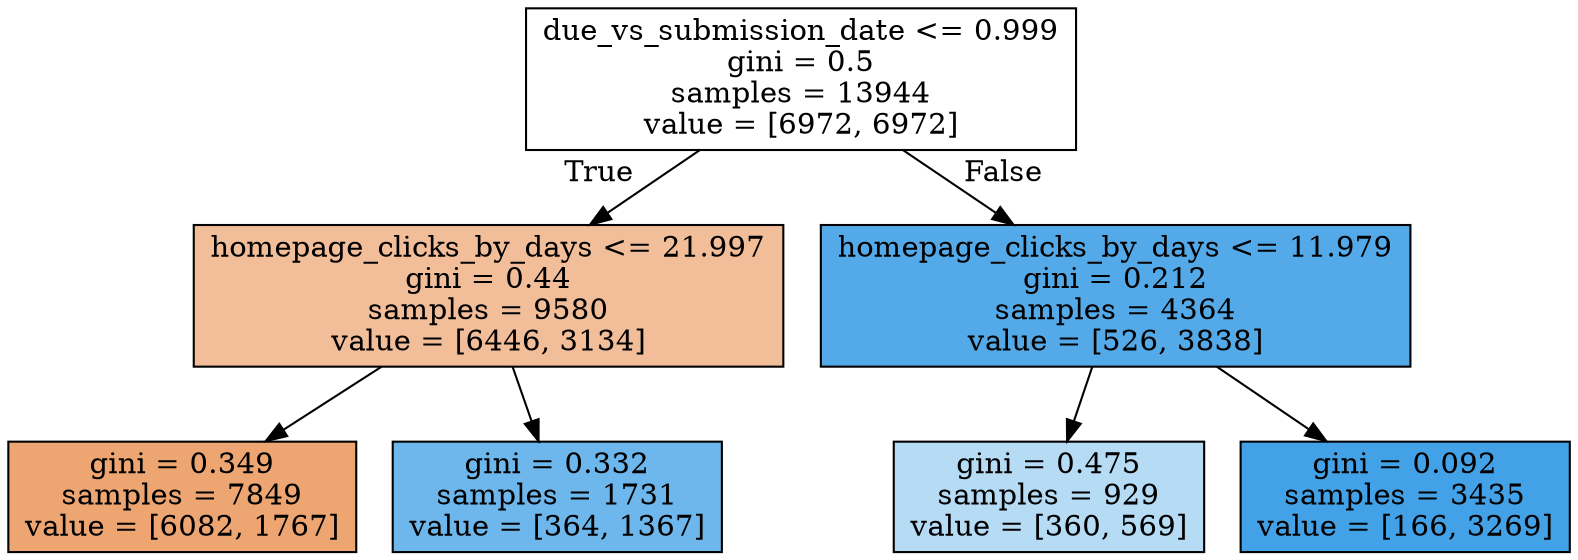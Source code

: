 digraph Tree {
node [shape=box, style="filled", color="black"] ;
0 [label="due_vs_submission_date <= 0.999\ngini = 0.5\nsamples = 13944\nvalue = [6972, 6972]", fillcolor="#e5813900"] ;
1 [label="homepage_clicks_by_days <= 21.997\ngini = 0.44\nsamples = 9580\nvalue = [6446, 3134]", fillcolor="#e5813983"] ;
0 -> 1 [labeldistance=2.5, labelangle=45, headlabel="True"] ;
2 [label="gini = 0.349\nsamples = 7849\nvalue = [6082, 1767]", fillcolor="#e58139b5"] ;
1 -> 2 ;
3 [label="gini = 0.332\nsamples = 1731\nvalue = [364, 1367]", fillcolor="#399de5bb"] ;
1 -> 3 ;
4 [label="homepage_clicks_by_days <= 11.979\ngini = 0.212\nsamples = 4364\nvalue = [526, 3838]", fillcolor="#399de5dc"] ;
0 -> 4 [labeldistance=2.5, labelangle=-45, headlabel="False"] ;
5 [label="gini = 0.475\nsamples = 929\nvalue = [360, 569]", fillcolor="#399de55e"] ;
4 -> 5 ;
6 [label="gini = 0.092\nsamples = 3435\nvalue = [166, 3269]", fillcolor="#399de5f2"] ;
4 -> 6 ;
}